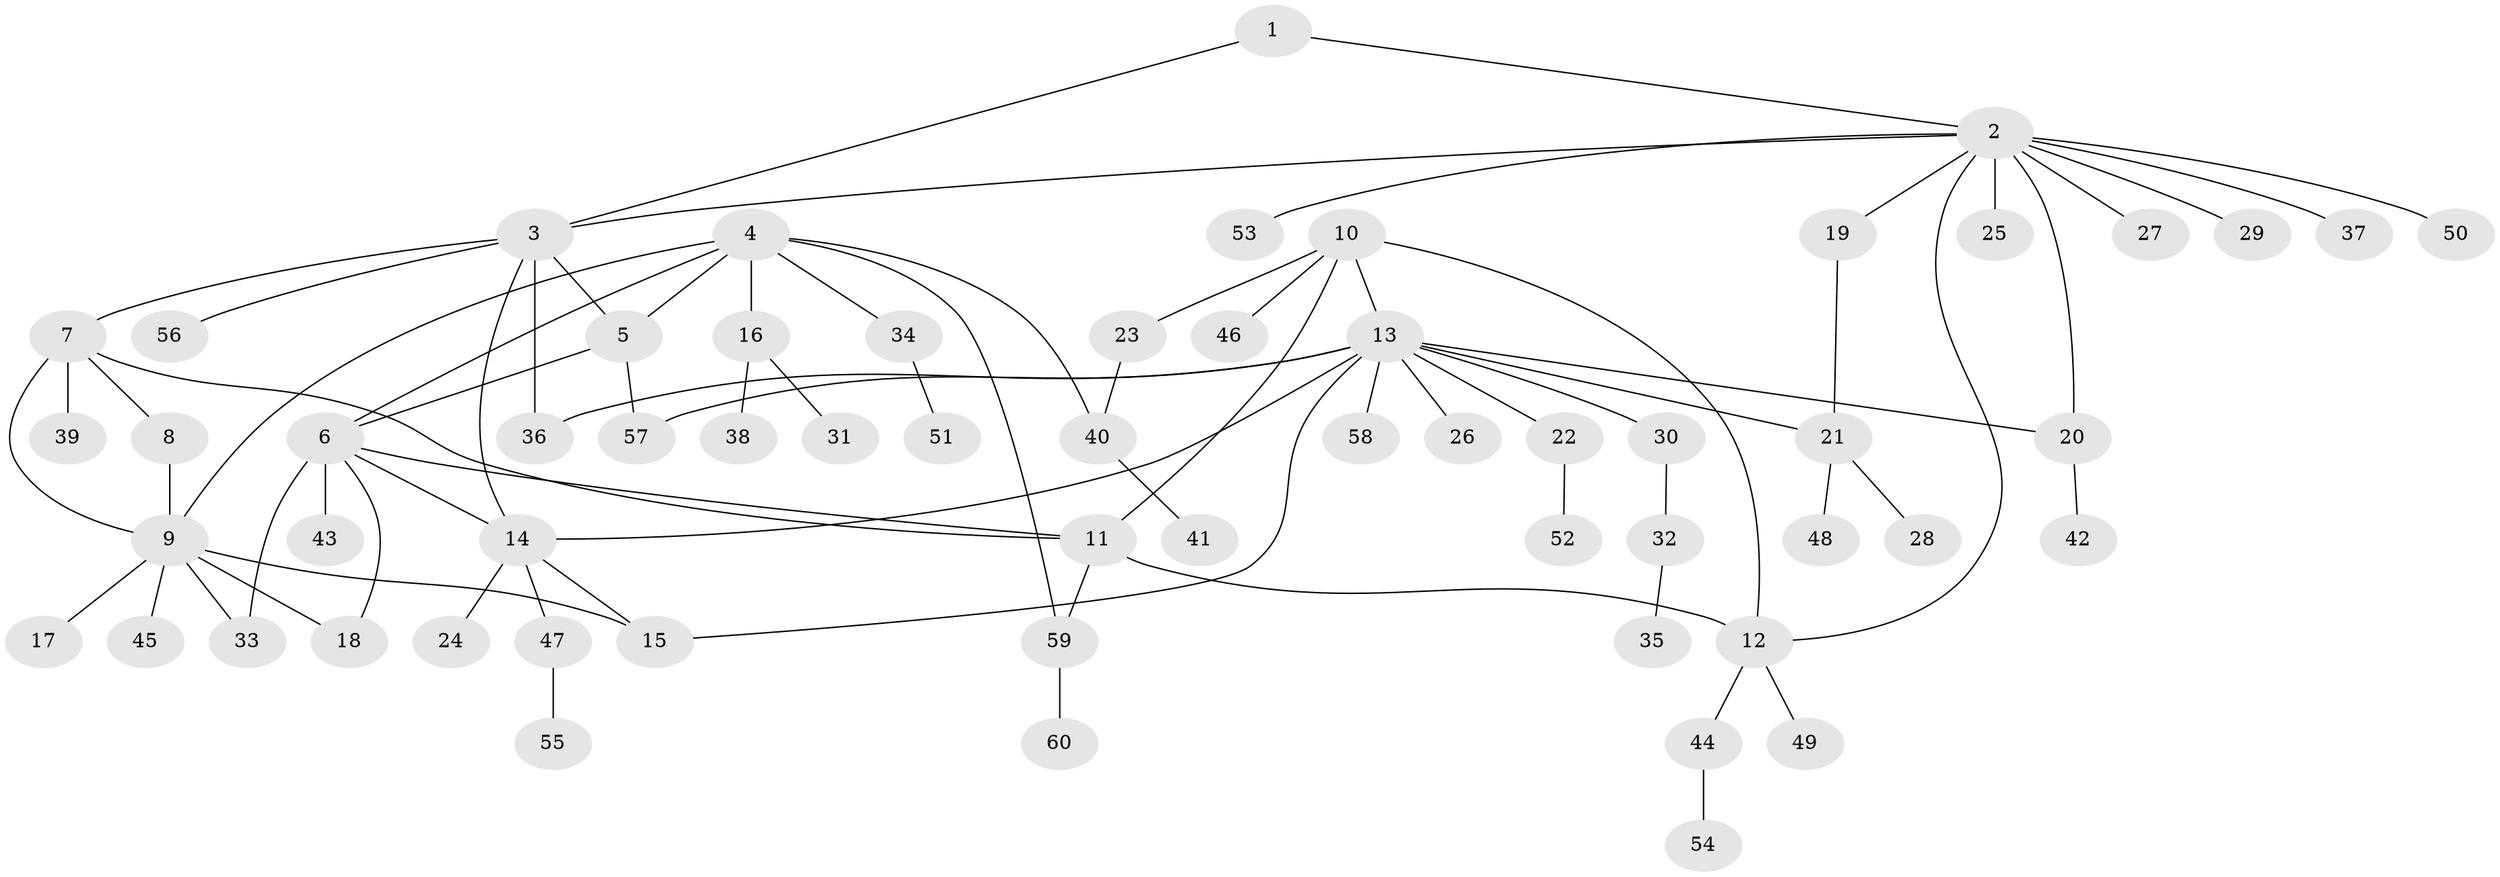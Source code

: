 // coarse degree distribution, {2: 0.16279069767441862, 10: 0.023255813953488372, 6: 0.046511627906976744, 8: 0.023255813953488372, 4: 0.09302325581395349, 9: 0.023255813953488372, 7: 0.023255813953488372, 11: 0.023255813953488372, 5: 0.023255813953488372, 1: 0.5116279069767442, 3: 0.046511627906976744}
// Generated by graph-tools (version 1.1) at 2025/52/02/27/25 19:52:20]
// undirected, 60 vertices, 78 edges
graph export_dot {
graph [start="1"]
  node [color=gray90,style=filled];
  1;
  2;
  3;
  4;
  5;
  6;
  7;
  8;
  9;
  10;
  11;
  12;
  13;
  14;
  15;
  16;
  17;
  18;
  19;
  20;
  21;
  22;
  23;
  24;
  25;
  26;
  27;
  28;
  29;
  30;
  31;
  32;
  33;
  34;
  35;
  36;
  37;
  38;
  39;
  40;
  41;
  42;
  43;
  44;
  45;
  46;
  47;
  48;
  49;
  50;
  51;
  52;
  53;
  54;
  55;
  56;
  57;
  58;
  59;
  60;
  1 -- 2;
  1 -- 3;
  2 -- 3;
  2 -- 12;
  2 -- 19;
  2 -- 20;
  2 -- 25;
  2 -- 27;
  2 -- 29;
  2 -- 37;
  2 -- 50;
  2 -- 53;
  3 -- 5;
  3 -- 7;
  3 -- 14;
  3 -- 36;
  3 -- 56;
  4 -- 5;
  4 -- 6;
  4 -- 9;
  4 -- 16;
  4 -- 34;
  4 -- 40;
  4 -- 59;
  5 -- 6;
  5 -- 57;
  6 -- 11;
  6 -- 14;
  6 -- 18;
  6 -- 33;
  6 -- 43;
  7 -- 8;
  7 -- 9;
  7 -- 11;
  7 -- 39;
  8 -- 9;
  9 -- 15;
  9 -- 17;
  9 -- 18;
  9 -- 33;
  9 -- 45;
  10 -- 11;
  10 -- 12;
  10 -- 13;
  10 -- 23;
  10 -- 46;
  11 -- 12;
  11 -- 59;
  12 -- 44;
  12 -- 49;
  13 -- 14;
  13 -- 15;
  13 -- 20;
  13 -- 21;
  13 -- 22;
  13 -- 26;
  13 -- 30;
  13 -- 36;
  13 -- 57;
  13 -- 58;
  14 -- 15;
  14 -- 24;
  14 -- 47;
  16 -- 31;
  16 -- 38;
  19 -- 21;
  20 -- 42;
  21 -- 28;
  21 -- 48;
  22 -- 52;
  23 -- 40;
  30 -- 32;
  32 -- 35;
  34 -- 51;
  40 -- 41;
  44 -- 54;
  47 -- 55;
  59 -- 60;
}
